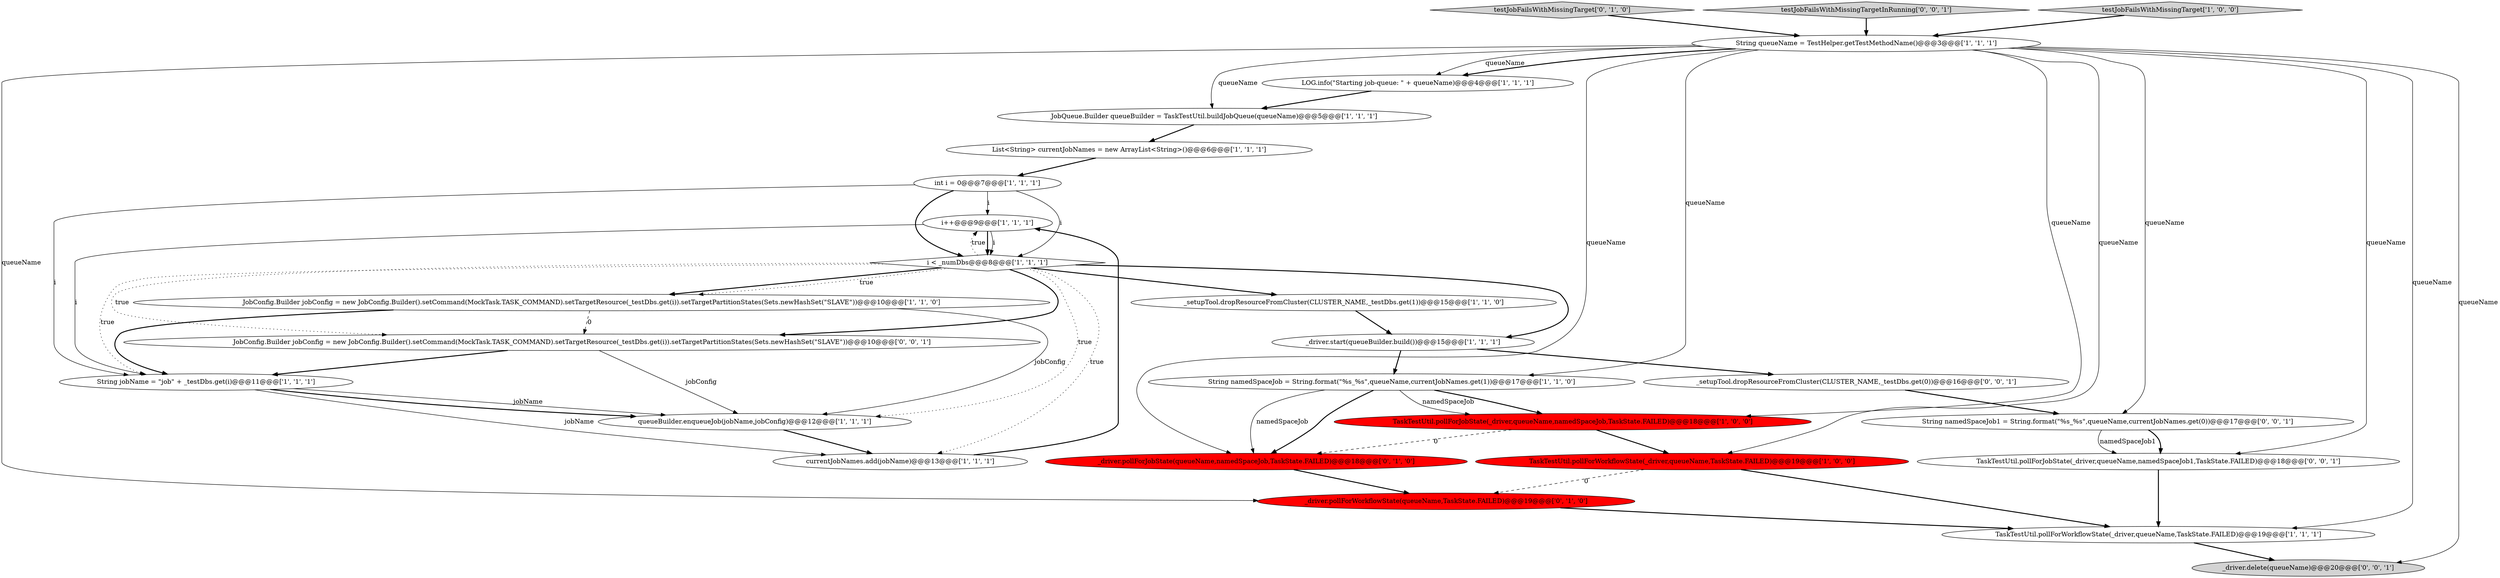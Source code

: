 digraph {
11 [style = filled, label = "String queueName = TestHelper.getTestMethodName()@@@3@@@['1', '1', '1']", fillcolor = white, shape = ellipse image = "AAA0AAABBB1BBB"];
22 [style = filled, label = "JobConfig.Builder jobConfig = new JobConfig.Builder().setCommand(MockTask.TASK_COMMAND).setTargetResource(_testDbs.get(i)).setTargetPartitionStates(Sets.newHashSet(\"SLAVE\"))@@@10@@@['0', '0', '1']", fillcolor = white, shape = ellipse image = "AAA0AAABBB3BBB"];
5 [style = filled, label = "TaskTestUtil.pollForWorkflowState(_driver,queueName,TaskState.FAILED)@@@19@@@['1', '1', '1']", fillcolor = white, shape = ellipse image = "AAA0AAABBB1BBB"];
15 [style = filled, label = "List<String> currentJobNames = new ArrayList<String>()@@@6@@@['1', '1', '1']", fillcolor = white, shape = ellipse image = "AAA0AAABBB1BBB"];
3 [style = filled, label = "_setupTool.dropResourceFromCluster(CLUSTER_NAME,_testDbs.get(1))@@@15@@@['1', '1', '0']", fillcolor = white, shape = ellipse image = "AAA0AAABBB1BBB"];
8 [style = filled, label = "JobConfig.Builder jobConfig = new JobConfig.Builder().setCommand(MockTask.TASK_COMMAND).setTargetResource(_testDbs.get(i)).setTargetPartitionStates(Sets.newHashSet(\"SLAVE\"))@@@10@@@['1', '1', '0']", fillcolor = white, shape = ellipse image = "AAA0AAABBB1BBB"];
18 [style = filled, label = "_driver.pollForWorkflowState(queueName,TaskState.FAILED)@@@19@@@['0', '1', '0']", fillcolor = red, shape = ellipse image = "AAA1AAABBB2BBB"];
25 [style = filled, label = "_setupTool.dropResourceFromCluster(CLUSTER_NAME,_testDbs.get(0))@@@16@@@['0', '0', '1']", fillcolor = white, shape = ellipse image = "AAA0AAABBB3BBB"];
4 [style = filled, label = "i++@@@9@@@['1', '1', '1']", fillcolor = white, shape = ellipse image = "AAA0AAABBB1BBB"];
9 [style = filled, label = "i < _numDbs@@@8@@@['1', '1', '1']", fillcolor = white, shape = diamond image = "AAA0AAABBB1BBB"];
14 [style = filled, label = "JobQueue.Builder queueBuilder = TaskTestUtil.buildJobQueue(queueName)@@@5@@@['1', '1', '1']", fillcolor = white, shape = ellipse image = "AAA0AAABBB1BBB"];
16 [style = filled, label = "String jobName = \"job\" + _testDbs.get(i)@@@11@@@['1', '1', '1']", fillcolor = white, shape = ellipse image = "AAA0AAABBB1BBB"];
6 [style = filled, label = "queueBuilder.enqueueJob(jobName,jobConfig)@@@12@@@['1', '1', '1']", fillcolor = white, shape = ellipse image = "AAA0AAABBB1BBB"];
1 [style = filled, label = "LOG.info(\"Starting job-queue: \" + queueName)@@@4@@@['1', '1', '1']", fillcolor = white, shape = ellipse image = "AAA0AAABBB1BBB"];
10 [style = filled, label = "_driver.start(queueBuilder.build())@@@15@@@['1', '1', '1']", fillcolor = white, shape = ellipse image = "AAA0AAABBB1BBB"];
7 [style = filled, label = "String namedSpaceJob = String.format(\"%s_%s\",queueName,currentJobNames.get(1))@@@17@@@['1', '1', '0']", fillcolor = white, shape = ellipse image = "AAA0AAABBB1BBB"];
2 [style = filled, label = "TaskTestUtil.pollForWorkflowState(_driver,queueName,TaskState.FAILED)@@@19@@@['1', '0', '0']", fillcolor = red, shape = ellipse image = "AAA1AAABBB1BBB"];
21 [style = filled, label = "_driver.delete(queueName)@@@20@@@['0', '0', '1']", fillcolor = lightgray, shape = ellipse image = "AAA0AAABBB3BBB"];
20 [style = filled, label = "testJobFailsWithMissingTarget['0', '1', '0']", fillcolor = lightgray, shape = diamond image = "AAA0AAABBB2BBB"];
12 [style = filled, label = "int i = 0@@@7@@@['1', '1', '1']", fillcolor = white, shape = ellipse image = "AAA0AAABBB1BBB"];
19 [style = filled, label = "_driver.pollForJobState(queueName,namedSpaceJob,TaskState.FAILED)@@@18@@@['0', '1', '0']", fillcolor = red, shape = ellipse image = "AAA1AAABBB2BBB"];
24 [style = filled, label = "testJobFailsWithMissingTargetInRunning['0', '0', '1']", fillcolor = lightgray, shape = diamond image = "AAA0AAABBB3BBB"];
0 [style = filled, label = "testJobFailsWithMissingTarget['1', '0', '0']", fillcolor = lightgray, shape = diamond image = "AAA0AAABBB1BBB"];
13 [style = filled, label = "currentJobNames.add(jobName)@@@13@@@['1', '1', '1']", fillcolor = white, shape = ellipse image = "AAA0AAABBB1BBB"];
17 [style = filled, label = "TaskTestUtil.pollForJobState(_driver,queueName,namedSpaceJob,TaskState.FAILED)@@@18@@@['1', '0', '0']", fillcolor = red, shape = ellipse image = "AAA1AAABBB1BBB"];
23 [style = filled, label = "TaskTestUtil.pollForJobState(_driver,queueName,namedSpaceJob1,TaskState.FAILED)@@@18@@@['0', '0', '1']", fillcolor = white, shape = ellipse image = "AAA0AAABBB3BBB"];
26 [style = filled, label = "String namedSpaceJob1 = String.format(\"%s_%s\",queueName,currentJobNames.get(0))@@@17@@@['0', '0', '1']", fillcolor = white, shape = ellipse image = "AAA0AAABBB3BBB"];
9->22 [style = bold, label=""];
4->9 [style = bold, label=""];
8->16 [style = bold, label=""];
4->9 [style = solid, label="i"];
12->9 [style = solid, label="i"];
19->18 [style = bold, label=""];
7->17 [style = bold, label=""];
11->5 [style = solid, label="queueName"];
12->16 [style = solid, label="i"];
23->5 [style = bold, label=""];
11->18 [style = solid, label="queueName"];
11->1 [style = bold, label=""];
22->16 [style = bold, label=""];
16->6 [style = bold, label=""];
22->6 [style = solid, label="jobConfig"];
11->17 [style = solid, label="queueName"];
0->11 [style = bold, label=""];
11->1 [style = solid, label="queueName"];
9->10 [style = bold, label=""];
11->21 [style = solid, label="queueName"];
12->9 [style = bold, label=""];
9->8 [style = bold, label=""];
9->6 [style = dotted, label="true"];
10->7 [style = bold, label=""];
11->19 [style = solid, label="queueName"];
9->8 [style = dotted, label="true"];
11->2 [style = solid, label="queueName"];
5->21 [style = bold, label=""];
3->10 [style = bold, label=""];
8->22 [style = dashed, label="0"];
11->23 [style = solid, label="queueName"];
16->13 [style = solid, label="jobName"];
4->16 [style = solid, label="i"];
17->2 [style = bold, label=""];
10->25 [style = bold, label=""];
7->17 [style = solid, label="namedSpaceJob"];
24->11 [style = bold, label=""];
18->5 [style = bold, label=""];
12->4 [style = solid, label="i"];
8->6 [style = solid, label="jobConfig"];
16->6 [style = solid, label="jobName"];
6->13 [style = bold, label=""];
11->26 [style = solid, label="queueName"];
25->26 [style = bold, label=""];
26->23 [style = bold, label=""];
9->13 [style = dotted, label="true"];
26->23 [style = solid, label="namedSpaceJob1"];
2->18 [style = dashed, label="0"];
9->4 [style = dotted, label="true"];
9->3 [style = bold, label=""];
1->14 [style = bold, label=""];
14->15 [style = bold, label=""];
15->12 [style = bold, label=""];
9->16 [style = dotted, label="true"];
9->22 [style = dotted, label="true"];
11->7 [style = solid, label="queueName"];
7->19 [style = bold, label=""];
13->4 [style = bold, label=""];
17->19 [style = dashed, label="0"];
2->5 [style = bold, label=""];
20->11 [style = bold, label=""];
7->19 [style = solid, label="namedSpaceJob"];
11->14 [style = solid, label="queueName"];
}

